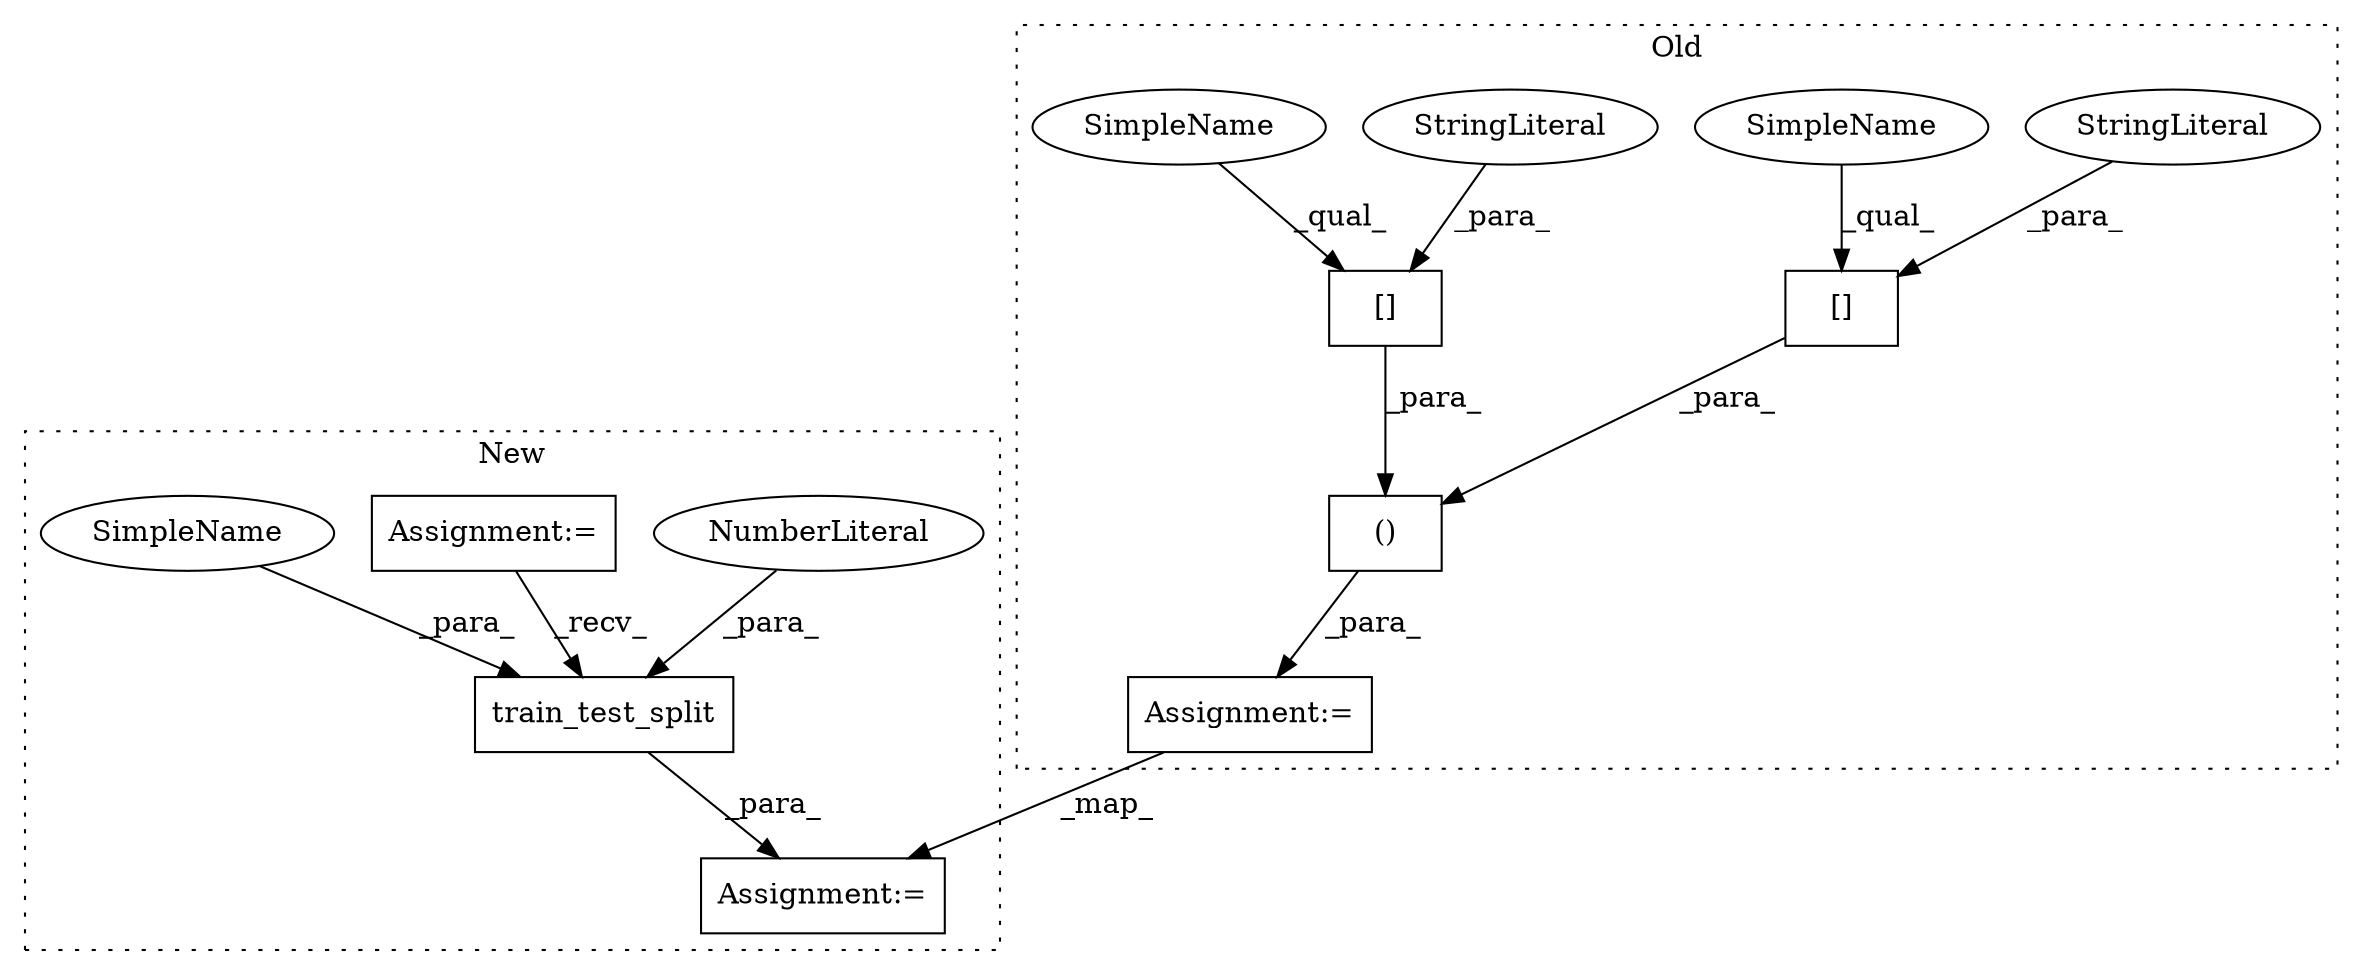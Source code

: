 digraph G {
subgraph cluster0 {
1 [label="[]" a="2" s="375,398" l="5,1" shape="box"];
4 [label="StringLiteral" a="45" s="380" l="18" shape="ellipse"];
5 [label="[]" a="2" s="412,435" l="5,1" shape="box"];
6 [label="StringLiteral" a="45" s="417" l="18" shape="ellipse"];
7 [label="()" a="106" s="375" l="61" shape="box"];
8 [label="Assignment:=" a="7" s="368" l="7" shape="box"];
11 [label="SimpleName" a="42" s="412" l="4" shape="ellipse"];
12 [label="SimpleName" a="42" s="375" l="4" shape="ellipse"];
label = "Old";
style="dotted";
}
subgraph cluster1 {
2 [label="train_test_split" a="32" s="447,471" l="17,1" shape="box"];
3 [label="NumberLiteral" a="34" s="469" l="2" shape="ellipse"];
9 [label="Assignment:=" a="7" s="429" l="2" shape="box"];
10 [label="Assignment:=" a="7" s="260" l="15" shape="box"];
13 [label="SimpleName" a="42" s="464" l="4" shape="ellipse"];
label = "New";
style="dotted";
}
1 -> 7 [label="_para_"];
2 -> 9 [label="_para_"];
3 -> 2 [label="_para_"];
4 -> 1 [label="_para_"];
5 -> 7 [label="_para_"];
6 -> 5 [label="_para_"];
7 -> 8 [label="_para_"];
8 -> 9 [label="_map_"];
10 -> 2 [label="_recv_"];
11 -> 5 [label="_qual_"];
12 -> 1 [label="_qual_"];
13 -> 2 [label="_para_"];
}